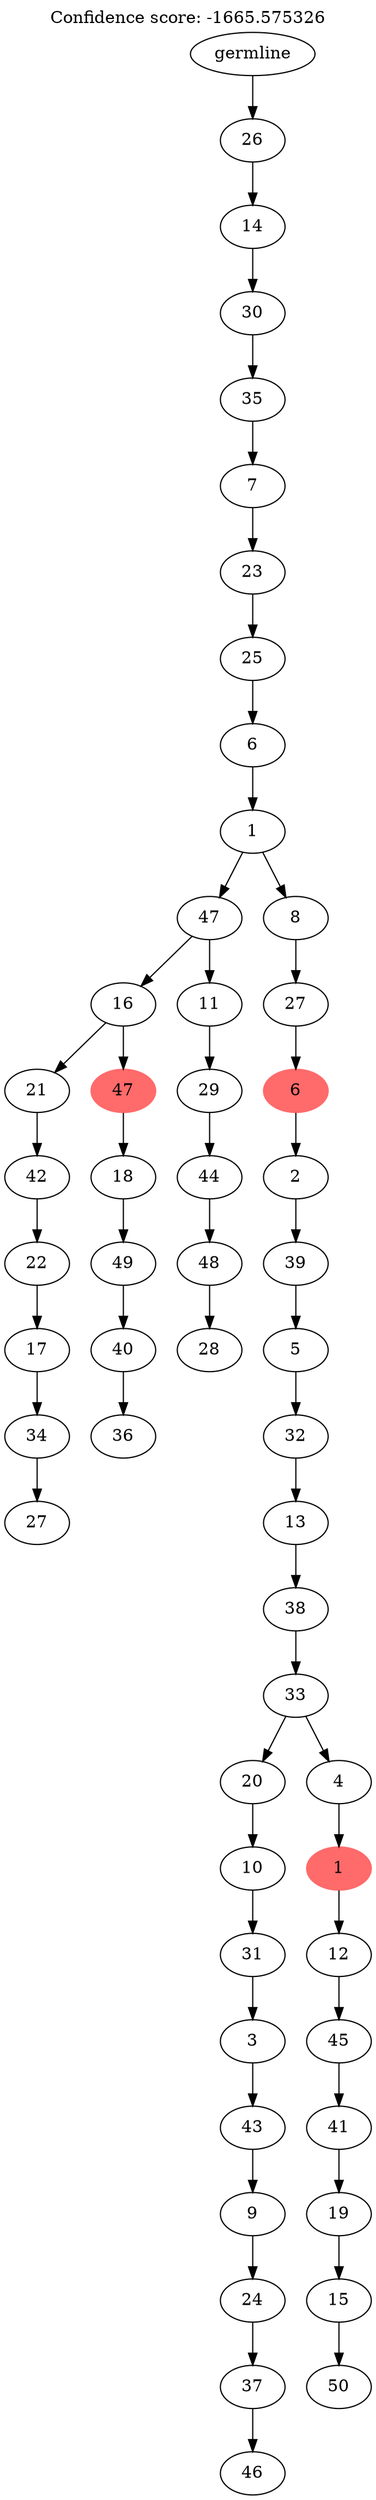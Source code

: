 digraph g {
	"53" -> "54";
	"54" [label="27"];
	"52" -> "53";
	"53" [label="34"];
	"51" -> "52";
	"52" [label="17"];
	"50" -> "51";
	"51" [label="22"];
	"49" -> "50";
	"50" [label="42"];
	"47" -> "48";
	"48" [label="36"];
	"46" -> "47";
	"47" [label="40"];
	"45" -> "46";
	"46" [label="49"];
	"44" -> "45";
	"45" [label="18"];
	"43" -> "44";
	"44" [color=indianred1, style=filled, label="47"];
	"43" -> "49";
	"49" [label="21"];
	"41" -> "42";
	"42" [label="28"];
	"40" -> "41";
	"41" [label="48"];
	"39" -> "40";
	"40" [label="44"];
	"38" -> "39";
	"39" [label="29"];
	"37" -> "38";
	"38" [label="11"];
	"37" -> "43";
	"43" [label="16"];
	"35" -> "36";
	"36" [label="46"];
	"34" -> "35";
	"35" [label="37"];
	"33" -> "34";
	"34" [label="24"];
	"32" -> "33";
	"33" [label="9"];
	"31" -> "32";
	"32" [label="43"];
	"30" -> "31";
	"31" [label="3"];
	"29" -> "30";
	"30" [label="31"];
	"28" -> "29";
	"29" [label="10"];
	"26" -> "27";
	"27" [label="50"];
	"25" -> "26";
	"26" [label="15"];
	"24" -> "25";
	"25" [label="19"];
	"23" -> "24";
	"24" [label="41"];
	"22" -> "23";
	"23" [label="45"];
	"21" -> "22";
	"22" [label="12"];
	"20" -> "21";
	"21" [color=indianred1, style=filled, label="1"];
	"19" -> "20";
	"20" [label="4"];
	"19" -> "28";
	"28" [label="20"];
	"18" -> "19";
	"19" [label="33"];
	"17" -> "18";
	"18" [label="38"];
	"16" -> "17";
	"17" [label="13"];
	"15" -> "16";
	"16" [label="32"];
	"14" -> "15";
	"15" [label="5"];
	"13" -> "14";
	"14" [label="39"];
	"12" -> "13";
	"13" [label="2"];
	"11" -> "12";
	"12" [color=indianred1, style=filled, label="6"];
	"10" -> "11";
	"11" [label="27"];
	"9" -> "10";
	"10" [label="8"];
	"9" -> "37";
	"37" [label="47"];
	"8" -> "9";
	"9" [label="1"];
	"7" -> "8";
	"8" [label="6"];
	"6" -> "7";
	"7" [label="25"];
	"5" -> "6";
	"6" [label="23"];
	"4" -> "5";
	"5" [label="7"];
	"3" -> "4";
	"4" [label="35"];
	"2" -> "3";
	"3" [label="30"];
	"1" -> "2";
	"2" [label="14"];
	"0" -> "1";
	"1" [label="26"];
	"0" [label="germline"];
	labelloc="t";
	label="Confidence score: -1665.575326";
}
